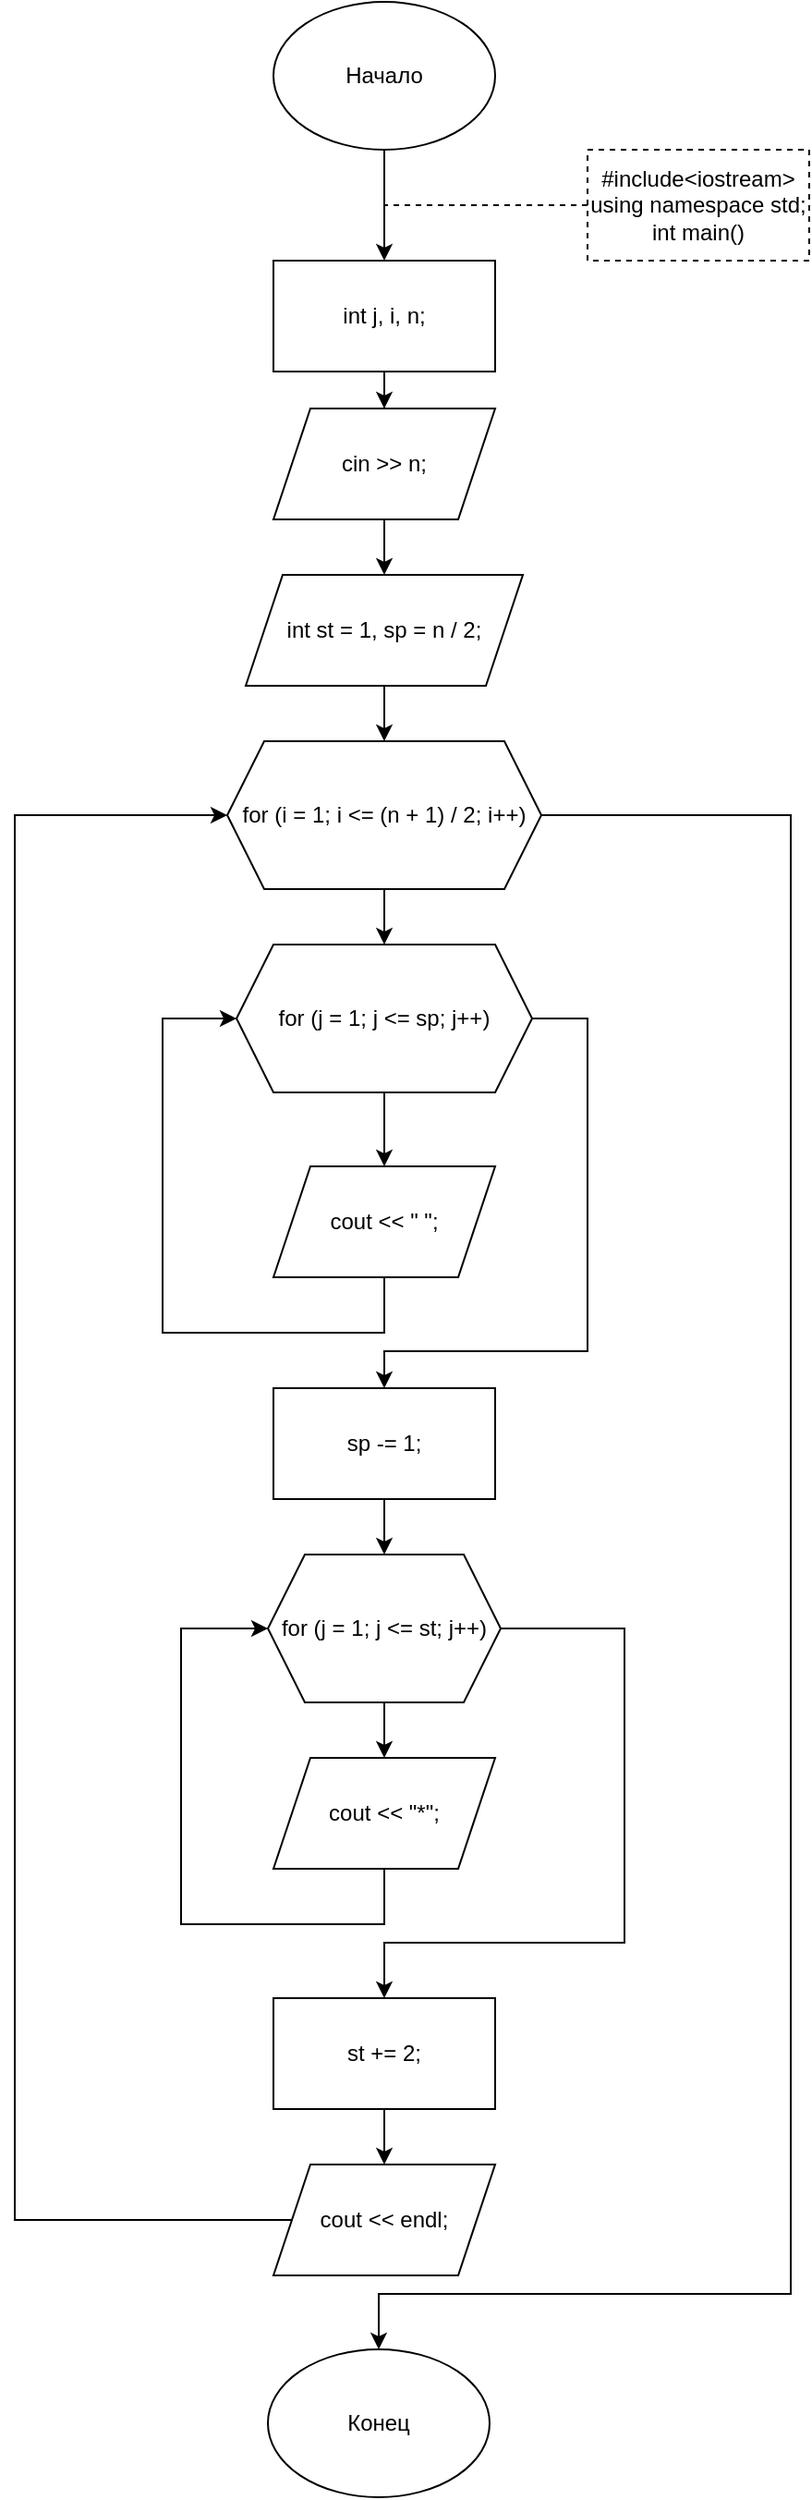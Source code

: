 <mxfile version="15.7.3" type="device"><diagram id="D6Qaea-9oB5H9UG1LIPU" name="Страница 1"><mxGraphModel dx="1102" dy="905" grid="1" gridSize="10" guides="1" tooltips="1" connect="1" arrows="1" fold="1" page="1" pageScale="1" pageWidth="1169" pageHeight="1654" math="0" shadow="0"><root><mxCell id="0"/><mxCell id="1" parent="0"/><mxCell id="Q-MQBAMIRTxDmjszbYI--4" value="" style="edgeStyle=orthogonalEdgeStyle;rounded=0;orthogonalLoop=1;jettySize=auto;html=1;" edge="1" parent="1" source="Q-MQBAMIRTxDmjszbYI--1" target="Q-MQBAMIRTxDmjszbYI--3"><mxGeometry relative="1" as="geometry"/></mxCell><mxCell id="Q-MQBAMIRTxDmjszbYI--1" value="Начало" style="ellipse;whiteSpace=wrap;html=1;" vertex="1" parent="1"><mxGeometry x="340" y="60" width="120" height="80" as="geometry"/></mxCell><mxCell id="Q-MQBAMIRTxDmjszbYI--8" value="" style="edgeStyle=orthogonalEdgeStyle;rounded=0;orthogonalLoop=1;jettySize=auto;html=1;" edge="1" parent="1" source="Q-MQBAMIRTxDmjszbYI--3" target="Q-MQBAMIRTxDmjszbYI--7"><mxGeometry relative="1" as="geometry"/></mxCell><mxCell id="Q-MQBAMIRTxDmjszbYI--3" value="&lt;span&gt;&#9;&lt;/span&gt;int j, i, n;" style="rounded=0;whiteSpace=wrap;html=1;" vertex="1" parent="1"><mxGeometry x="340" y="200" width="120" height="60" as="geometry"/></mxCell><mxCell id="Q-MQBAMIRTxDmjszbYI--5" value="&lt;div&gt;#include&amp;lt;iostream&amp;gt;&lt;/div&gt;&lt;div&gt;using namespace std;&lt;/div&gt;&lt;div&gt;int main()&lt;/div&gt;" style="rounded=0;whiteSpace=wrap;html=1;dashed=1;" vertex="1" parent="1"><mxGeometry x="510" y="140" width="120" height="60" as="geometry"/></mxCell><mxCell id="Q-MQBAMIRTxDmjszbYI--6" value="" style="endArrow=none;dashed=1;html=1;rounded=0;exitX=0;exitY=0.5;exitDx=0;exitDy=0;" edge="1" parent="1" source="Q-MQBAMIRTxDmjszbYI--5"><mxGeometry width="50" height="50" relative="1" as="geometry"><mxPoint x="390" y="490" as="sourcePoint"/><mxPoint x="400" y="170" as="targetPoint"/></mxGeometry></mxCell><mxCell id="Q-MQBAMIRTxDmjszbYI--10" value="" style="edgeStyle=orthogonalEdgeStyle;rounded=0;orthogonalLoop=1;jettySize=auto;html=1;" edge="1" parent="1" source="Q-MQBAMIRTxDmjszbYI--7" target="Q-MQBAMIRTxDmjszbYI--9"><mxGeometry relative="1" as="geometry"/></mxCell><mxCell id="Q-MQBAMIRTxDmjszbYI--7" value="&lt;span&gt;&#9;&lt;/span&gt;cin &amp;gt;&amp;gt; n;" style="shape=parallelogram;perimeter=parallelogramPerimeter;whiteSpace=wrap;html=1;fixedSize=1;" vertex="1" parent="1"><mxGeometry x="340" y="280" width="120" height="60" as="geometry"/></mxCell><mxCell id="Q-MQBAMIRTxDmjszbYI--12" value="" style="edgeStyle=orthogonalEdgeStyle;rounded=0;orthogonalLoop=1;jettySize=auto;html=1;" edge="1" parent="1" source="Q-MQBAMIRTxDmjszbYI--9" target="Q-MQBAMIRTxDmjszbYI--11"><mxGeometry relative="1" as="geometry"/></mxCell><mxCell id="Q-MQBAMIRTxDmjszbYI--9" value="&lt;span&gt;&#9;&lt;/span&gt;int st = 1, sp = n / 2;" style="shape=parallelogram;perimeter=parallelogramPerimeter;whiteSpace=wrap;html=1;fixedSize=1;" vertex="1" parent="1"><mxGeometry x="325" y="370" width="150" height="60" as="geometry"/></mxCell><mxCell id="Q-MQBAMIRTxDmjszbYI--14" value="" style="edgeStyle=orthogonalEdgeStyle;rounded=0;orthogonalLoop=1;jettySize=auto;html=1;" edge="1" parent="1" source="Q-MQBAMIRTxDmjszbYI--11" target="Q-MQBAMIRTxDmjszbYI--13"><mxGeometry relative="1" as="geometry"/></mxCell><mxCell id="Q-MQBAMIRTxDmjszbYI--32" style="edgeStyle=orthogonalEdgeStyle;rounded=0;orthogonalLoop=1;jettySize=auto;html=1;entryX=0.5;entryY=0;entryDx=0;entryDy=0;" edge="1" parent="1" source="Q-MQBAMIRTxDmjszbYI--11" target="Q-MQBAMIRTxDmjszbYI--31"><mxGeometry relative="1" as="geometry"><Array as="points"><mxPoint x="620" y="500"/><mxPoint x="620" y="1300"/><mxPoint x="397" y="1300"/></Array></mxGeometry></mxCell><mxCell id="Q-MQBAMIRTxDmjszbYI--11" value="&lt;span&gt;&#9;&lt;/span&gt;for (i = 1; i &amp;lt;= (n + 1) / 2; i++)" style="shape=hexagon;perimeter=hexagonPerimeter2;whiteSpace=wrap;html=1;fixedSize=1;" vertex="1" parent="1"><mxGeometry x="315" y="460" width="170" height="80" as="geometry"/></mxCell><mxCell id="Q-MQBAMIRTxDmjszbYI--16" value="" style="edgeStyle=orthogonalEdgeStyle;rounded=0;orthogonalLoop=1;jettySize=auto;html=1;" edge="1" parent="1" source="Q-MQBAMIRTxDmjszbYI--13" target="Q-MQBAMIRTxDmjszbYI--15"><mxGeometry relative="1" as="geometry"/></mxCell><mxCell id="Q-MQBAMIRTxDmjszbYI--20" style="edgeStyle=orthogonalEdgeStyle;rounded=0;orthogonalLoop=1;jettySize=auto;html=1;entryX=0.5;entryY=0;entryDx=0;entryDy=0;" edge="1" parent="1" source="Q-MQBAMIRTxDmjszbYI--13" target="Q-MQBAMIRTxDmjszbYI--17"><mxGeometry relative="1" as="geometry"><Array as="points"><mxPoint x="510" y="610"/><mxPoint x="510" y="790"/><mxPoint x="400" y="790"/></Array></mxGeometry></mxCell><mxCell id="Q-MQBAMIRTxDmjszbYI--13" value="&lt;span&gt;&#9;&#9;&lt;/span&gt;for (j = 1; j &amp;lt;= sp; j++)" style="shape=hexagon;perimeter=hexagonPerimeter2;whiteSpace=wrap;html=1;fixedSize=1;" vertex="1" parent="1"><mxGeometry x="320" y="570" width="160" height="80" as="geometry"/></mxCell><mxCell id="Q-MQBAMIRTxDmjszbYI--15" value="&lt;span&gt;&#9;&#9;&#9;&lt;/span&gt;cout &amp;lt;&amp;lt; &quot; &quot;;" style="shape=parallelogram;perimeter=parallelogramPerimeter;whiteSpace=wrap;html=1;fixedSize=1;" vertex="1" parent="1"><mxGeometry x="340" y="690" width="120" height="60" as="geometry"/></mxCell><mxCell id="Q-MQBAMIRTxDmjszbYI--22" value="" style="edgeStyle=orthogonalEdgeStyle;rounded=0;orthogonalLoop=1;jettySize=auto;html=1;" edge="1" parent="1" source="Q-MQBAMIRTxDmjszbYI--17" target="Q-MQBAMIRTxDmjszbYI--21"><mxGeometry relative="1" as="geometry"/></mxCell><mxCell id="Q-MQBAMIRTxDmjszbYI--17" value="&lt;span&gt;&#9;&#9;&lt;/span&gt;sp -= 1;" style="rounded=0;whiteSpace=wrap;html=1;" vertex="1" parent="1"><mxGeometry x="340" y="810" width="120" height="60" as="geometry"/></mxCell><mxCell id="Q-MQBAMIRTxDmjszbYI--18" value="" style="endArrow=classic;html=1;rounded=0;exitX=0.5;exitY=1;exitDx=0;exitDy=0;entryX=0;entryY=0.5;entryDx=0;entryDy=0;" edge="1" parent="1" source="Q-MQBAMIRTxDmjszbYI--15" target="Q-MQBAMIRTxDmjszbYI--13"><mxGeometry width="50" height="50" relative="1" as="geometry"><mxPoint x="390" y="740" as="sourcePoint"/><mxPoint x="440" y="690" as="targetPoint"/><Array as="points"><mxPoint x="400" y="780"/><mxPoint x="280" y="780"/><mxPoint x="280" y="610"/></Array></mxGeometry></mxCell><mxCell id="Q-MQBAMIRTxDmjszbYI--24" value="" style="edgeStyle=orthogonalEdgeStyle;rounded=0;orthogonalLoop=1;jettySize=auto;html=1;" edge="1" parent="1" source="Q-MQBAMIRTxDmjszbYI--21" target="Q-MQBAMIRTxDmjszbYI--23"><mxGeometry relative="1" as="geometry"/></mxCell><mxCell id="Q-MQBAMIRTxDmjszbYI--27" value="" style="edgeStyle=orthogonalEdgeStyle;rounded=0;orthogonalLoop=1;jettySize=auto;html=1;" edge="1" parent="1" source="Q-MQBAMIRTxDmjszbYI--21" target="Q-MQBAMIRTxDmjszbYI--26"><mxGeometry relative="1" as="geometry"><Array as="points"><mxPoint x="530" y="940"/><mxPoint x="530" y="1110"/><mxPoint x="400" y="1110"/></Array></mxGeometry></mxCell><mxCell id="Q-MQBAMIRTxDmjszbYI--21" value="for (j = 1; j &amp;lt;= st; j++)" style="shape=hexagon;perimeter=hexagonPerimeter2;whiteSpace=wrap;html=1;fixedSize=1;" vertex="1" parent="1"><mxGeometry x="337" y="900" width="126" height="80" as="geometry"/></mxCell><mxCell id="Q-MQBAMIRTxDmjszbYI--23" value="&lt;span&gt;&#9;&#9;&#9;&lt;/span&gt;cout &amp;lt;&amp;lt; &quot;*&quot;;" style="shape=parallelogram;perimeter=parallelogramPerimeter;whiteSpace=wrap;html=1;fixedSize=1;" vertex="1" parent="1"><mxGeometry x="340" y="1010" width="120" height="60" as="geometry"/></mxCell><mxCell id="Q-MQBAMIRTxDmjszbYI--25" value="" style="endArrow=classic;html=1;rounded=0;exitX=0.5;exitY=1;exitDx=0;exitDy=0;entryX=0;entryY=0.5;entryDx=0;entryDy=0;" edge="1" parent="1" source="Q-MQBAMIRTxDmjszbYI--23" target="Q-MQBAMIRTxDmjszbYI--21"><mxGeometry width="50" height="50" relative="1" as="geometry"><mxPoint x="390" y="870" as="sourcePoint"/><mxPoint x="440" y="820" as="targetPoint"/><Array as="points"><mxPoint x="400" y="1100"/><mxPoint x="290" y="1100"/><mxPoint x="290" y="940"/></Array></mxGeometry></mxCell><mxCell id="Q-MQBAMIRTxDmjszbYI--29" value="" style="edgeStyle=orthogonalEdgeStyle;rounded=0;orthogonalLoop=1;jettySize=auto;html=1;" edge="1" parent="1" source="Q-MQBAMIRTxDmjszbYI--26" target="Q-MQBAMIRTxDmjszbYI--28"><mxGeometry relative="1" as="geometry"/></mxCell><mxCell id="Q-MQBAMIRTxDmjszbYI--26" value="&lt;span&gt;&#9;&#9;&lt;/span&gt;st += 2;" style="whiteSpace=wrap;html=1;" vertex="1" parent="1"><mxGeometry x="340" y="1140" width="120" height="60" as="geometry"/></mxCell><mxCell id="Q-MQBAMIRTxDmjszbYI--30" style="edgeStyle=orthogonalEdgeStyle;rounded=0;orthogonalLoop=1;jettySize=auto;html=1;entryX=0;entryY=0.5;entryDx=0;entryDy=0;" edge="1" parent="1" source="Q-MQBAMIRTxDmjszbYI--28" target="Q-MQBAMIRTxDmjszbYI--11"><mxGeometry relative="1" as="geometry"><Array as="points"><mxPoint x="200" y="1260"/><mxPoint x="200" y="500"/></Array></mxGeometry></mxCell><mxCell id="Q-MQBAMIRTxDmjszbYI--28" value="&lt;span&gt;&#9;&#9;&lt;/span&gt;cout &amp;lt;&amp;lt; endl;" style="shape=parallelogram;perimeter=parallelogramPerimeter;whiteSpace=wrap;html=1;fixedSize=1;" vertex="1" parent="1"><mxGeometry x="340" y="1230" width="120" height="60" as="geometry"/></mxCell><mxCell id="Q-MQBAMIRTxDmjszbYI--31" value="Конец" style="ellipse;whiteSpace=wrap;html=1;" vertex="1" parent="1"><mxGeometry x="337" y="1330" width="120" height="80" as="geometry"/></mxCell></root></mxGraphModel></diagram></mxfile>